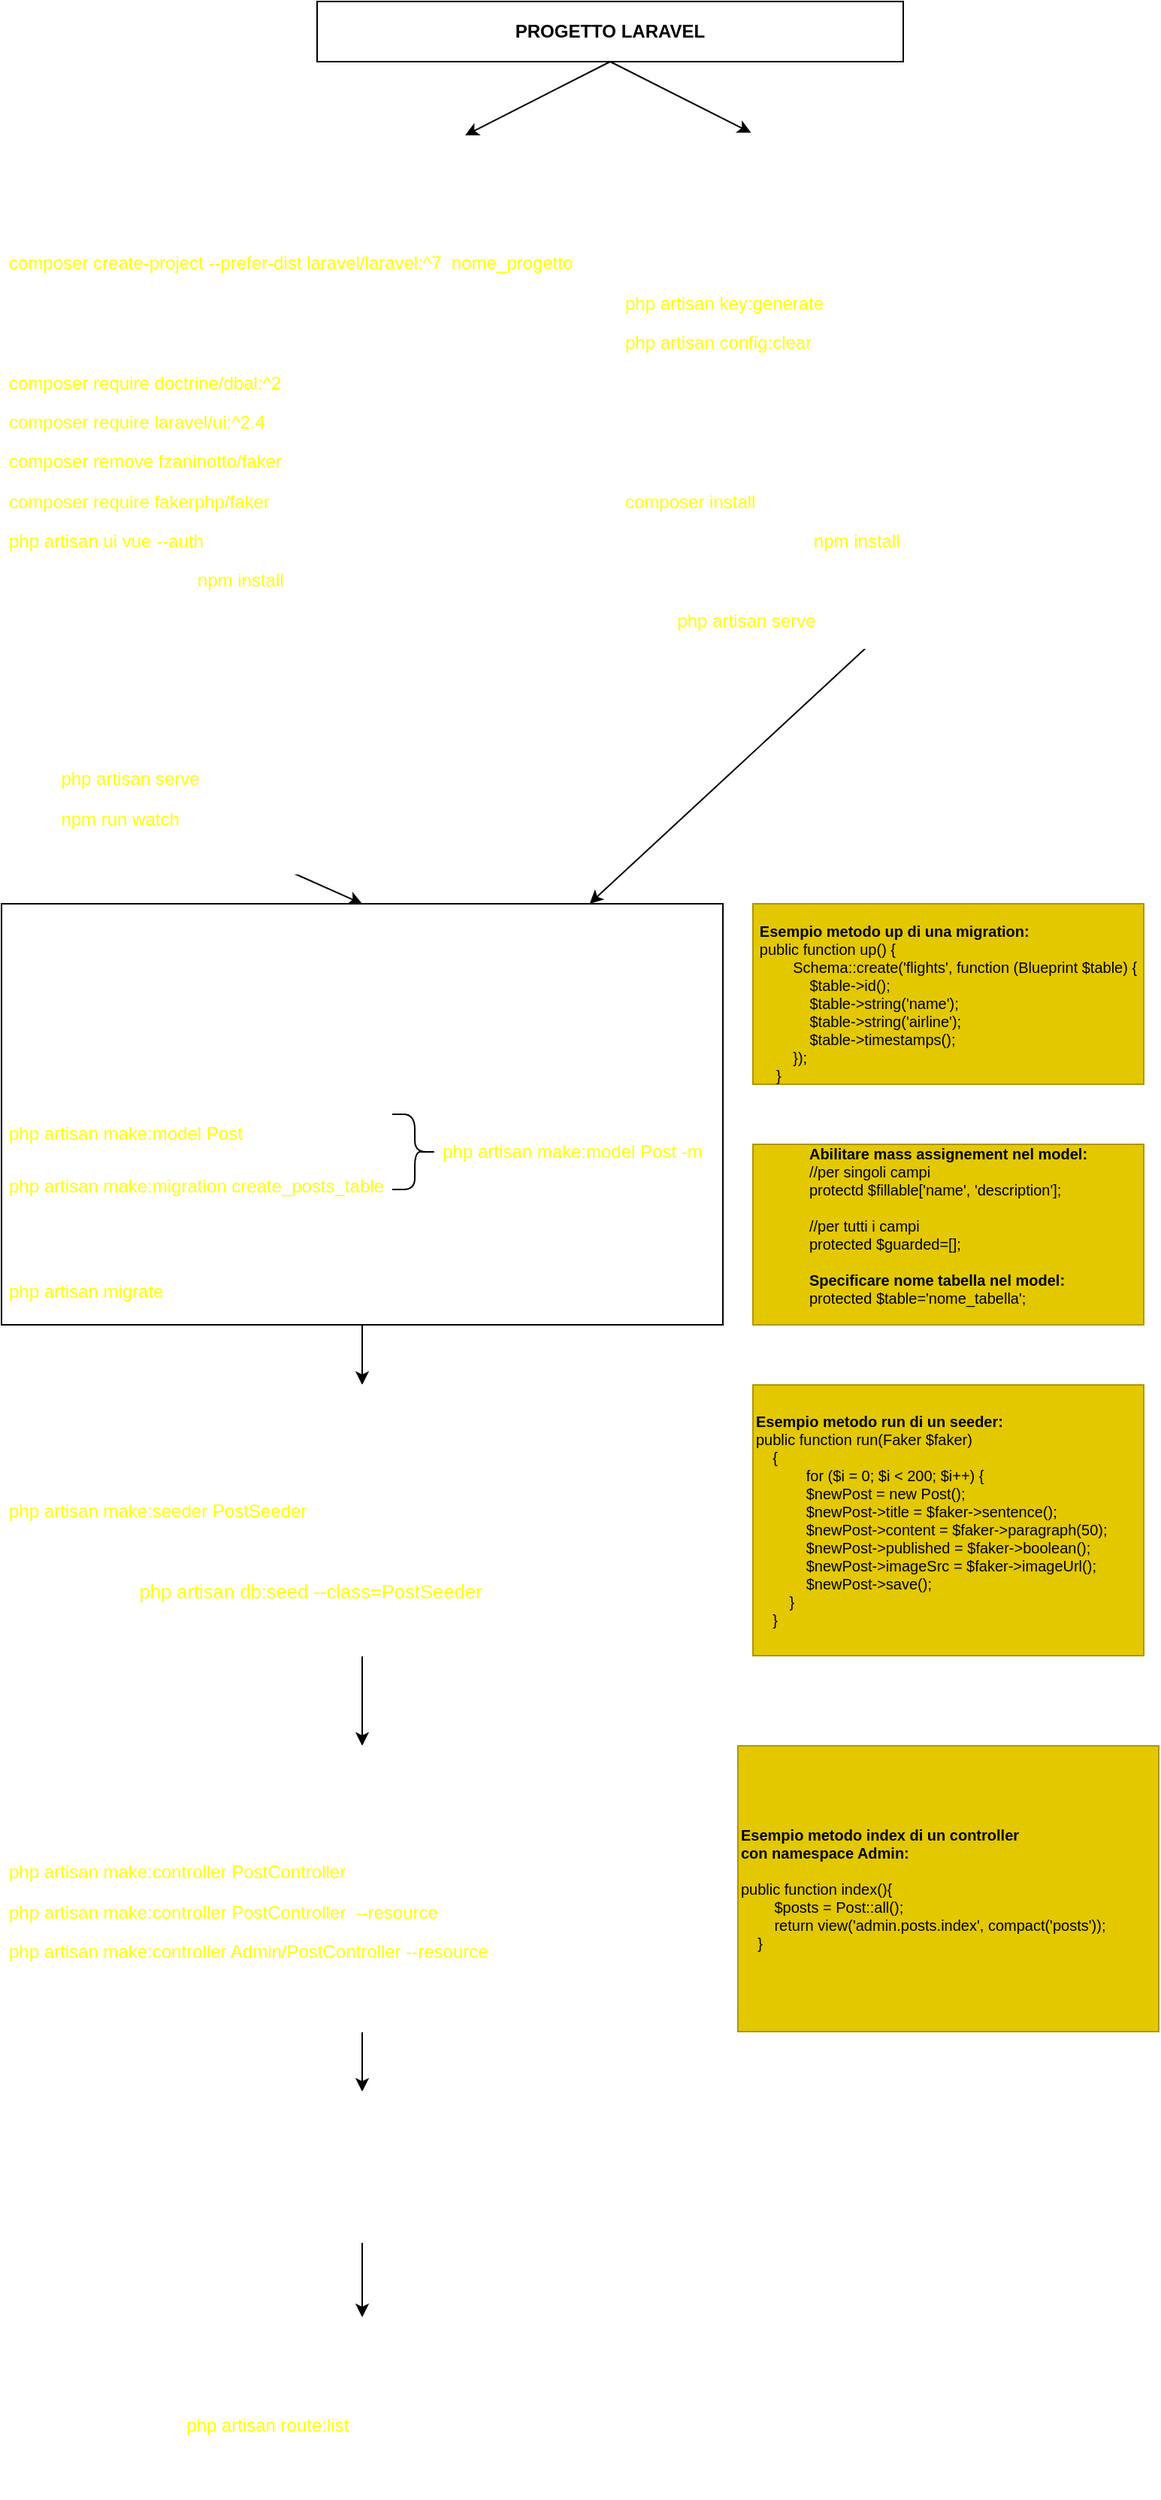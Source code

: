 <mxfile>
    <diagram id="avuX6tN8_coUhezxWiyo" name="Page-1">
        <mxGraphModel dx="853" dy="544" grid="1" gridSize="10" guides="1" tooltips="1" connect="1" arrows="0" fold="1" page="1" pageScale="1" pageWidth="827" pageHeight="1169" math="0" shadow="0">
            <root>
                <mxCell id="0"/>
                <mxCell id="1" parent="0"/>
                <mxCell id="9" style="edgeStyle=none;html=1;exitX=0.5;exitY=1;exitDx=0;exitDy=0;entryX=0.791;entryY=-0.002;entryDx=0;entryDy=0;entryPerimeter=0;fontSize=16;fontColor=#FFFF00;" parent="1" source="2" target="7" edge="1">
                    <mxGeometry relative="1" as="geometry"/>
                </mxCell>
                <mxCell id="10" style="edgeStyle=none;html=1;exitX=0.5;exitY=1;exitDx=0;exitDy=0;entryX=0.269;entryY=-0.008;entryDx=0;entryDy=0;entryPerimeter=0;fontSize=16;fontColor=#FFFF00;" parent="1" source="2" target="8" edge="1">
                    <mxGeometry relative="1" as="geometry"/>
                </mxCell>
                <mxCell id="2" value="&lt;b&gt;PROGETTO LARAVEL&lt;/b&gt;&lt;font color=&quot;#ffff00&quot;&gt;&lt;br&gt;&lt;/font&gt;" style="rounded=0;whiteSpace=wrap;html=1;" parent="1" vertex="1">
                    <mxGeometry x="250" y="40" width="390" height="40" as="geometry"/>
                </mxCell>
                <mxCell id="13" style="edgeStyle=none;html=1;exitX=0.5;exitY=1;exitDx=0;exitDy=0;entryX=0.5;entryY=0;entryDx=0;entryDy=0;fontSize=12;fontColor=#FFFFFF;" parent="1" source="7" target="12" edge="1">
                    <mxGeometry relative="1" as="geometry"/>
                </mxCell>
                <mxCell id="7" value="&lt;h1&gt;&lt;font style=&quot;font-size: 16px&quot;&gt;SCAFFOLDING: Se inizializzo progetto&lt;/font&gt;&lt;/h1&gt;&lt;p&gt;Mi sposto nella cartella dove voglio creare il progetto (parent dir)&lt;/p&gt;&lt;p&gt;&lt;span&gt;&lt;font color=&quot;#ffff00&quot;&gt;composer create-project --prefer-dist laravel/laravel:^7&amp;nbsp; nome_progetto&lt;/font&gt;&lt;/span&gt;&lt;br&gt;&lt;/p&gt;&lt;p&gt;&lt;span&gt;apro la cartella del progetto in vscode&lt;/span&gt;&lt;/p&gt;&lt;p&gt;&lt;span&gt;installo i pacchetti necessari:&lt;/span&gt;&lt;/p&gt;&lt;p&gt;&lt;span&gt;&lt;font color=&quot;#ffff00&quot;&gt;composer require doctrine/dbal:^2&lt;/font&gt;&lt;/span&gt;&lt;/p&gt;&lt;p&gt;&lt;font color=&quot;#ffff00&quot;&gt;composer require laravel/ui:^2.4&lt;/font&gt;&lt;/p&gt;&lt;p&gt;&lt;font color=&quot;#ffff00&quot;&gt;composer remove fzaninotto/faker&lt;/font&gt;&lt;/p&gt;&lt;p&gt;&lt;font color=&quot;#ffff00&quot;&gt;composer require fakerphp/faker&lt;/font&gt;&lt;/p&gt;&lt;p&gt;&lt;font color=&quot;#ffff00&quot;&gt;php artisan ui vue --auth&lt;/font&gt;&lt;/p&gt;&lt;p&gt;installo pacchetti node: &lt;font color=&quot;#ffff00&quot;&gt;npm install&lt;/font&gt;&lt;/p&gt;&lt;p&gt;aggiungo composer.lock e package.lock a gitignore&lt;br&gt;&lt;/p&gt;&lt;p&gt;creo db&lt;/p&gt;&lt;p&gt;modifico file env con impostazioni mie&lt;/p&gt;&lt;p&gt;modifico file webpack.mix.js con impostazioni mie&lt;br&gt;&lt;/p&gt;&lt;p&gt;lancio &lt;font color=&quot;#ffff00&quot;&gt;php artisan serve&lt;/font&gt; e verifico che tutto funzioni&lt;br&gt;&lt;/p&gt;&lt;p&gt;lancio &lt;font color=&quot;#ffff00&quot;&gt;npm run watch&lt;/font&gt;&lt;/p&gt;&lt;p&gt;inizializzo repo git&lt;br&gt;&lt;/p&gt;&lt;p&gt;&lt;font color=&quot;#ffff00&quot;&gt;&lt;br&gt;&lt;/font&gt;&lt;/p&gt;" style="text;html=1;strokeColor=#FFFFFF;fillColor=none;spacing=5;spacingTop=-20;whiteSpace=wrap;overflow=hidden;rounded=0;fontSize=12;fontColor=#FFFFFF;" parent="1" vertex="1">
                    <mxGeometry x="40" y="130" width="390" height="490" as="geometry"/>
                </mxCell>
                <mxCell id="14" style="edgeStyle=none;html=1;exitX=0.5;exitY=1;exitDx=0;exitDy=0;fontSize=12;fontColor=#FFFFFF;" parent="1" source="8" target="12" edge="1">
                    <mxGeometry relative="1" as="geometry"/>
                </mxCell>
                <mxCell id="8" value="&lt;h1&gt;&lt;font style=&quot;font-size: 16px&quot;&gt;SCAFFOLDING: Se clono repo&lt;/font&gt;&lt;/h1&gt;&lt;p&gt;&lt;span&gt;apro vscode e clono repo&lt;/span&gt;&lt;br&gt;&lt;/p&gt;&lt;p&gt;copio .env.example e lo rinomino in .env e genero la key:&lt;span&gt;&lt;br&gt;&lt;/span&gt;&lt;/p&gt;&lt;p&gt;&lt;font color=&quot;#ffff00&quot;&gt;php artisan key:generate&lt;/font&gt;&lt;br&gt;&lt;/p&gt;&lt;p&gt;&lt;font color=&quot;#ffff00&quot;&gt;php artisan config:clear&lt;/font&gt;&lt;/p&gt;&lt;p&gt;creo db&lt;/p&gt;&lt;p&gt;modifico file env con impostazioni del mio db&lt;/p&gt;&lt;p&gt;&lt;span&gt;installo i pacchetti necessari:&lt;/span&gt;&lt;/p&gt;&lt;p&gt;&lt;span&gt;&lt;font color=&quot;#ffff00&quot;&gt;composer install&lt;/font&gt;&lt;/span&gt;&lt;/p&gt;&lt;p&gt;&lt;span&gt;installo pacchetti node: &lt;/span&gt;&lt;font color=&quot;#ffff00&quot;&gt;npm install&lt;/font&gt;&lt;br&gt;&lt;/p&gt;&lt;p&gt;se ci sono già migration o seeder li lancio&lt;font color=&quot;#ffff00&quot;&gt;&lt;br&gt;&lt;/font&gt;&lt;/p&gt;&lt;p&gt;&lt;span&gt;lancio &lt;/span&gt;&lt;font color=&quot;#ffff00&quot;&gt;php artisan serve&lt;/font&gt;&lt;span&gt; e verifico che tutto funzioni&lt;/span&gt;&lt;br&gt;&lt;/p&gt;&lt;p&gt;&lt;span&gt;creo eventuale branch su git&lt;/span&gt;&lt;br&gt;&lt;/p&gt;&lt;p&gt;&lt;font color=&quot;#ffff00&quot;&gt;&lt;br&gt;&lt;/font&gt;&lt;/p&gt;" style="text;html=1;strokeColor=#FFFFFF;fillColor=none;spacing=5;spacingTop=-20;whiteSpace=wrap;overflow=hidden;rounded=0;fontSize=12;fontColor=#FFFFFF;" parent="1" vertex="1">
                    <mxGeometry x="450" y="130" width="330" height="340" as="geometry"/>
                </mxCell>
                <mxCell id="23" style="edgeStyle=none;html=1;exitX=0.5;exitY=1;exitDx=0;exitDy=0;entryX=0.5;entryY=0;entryDx=0;entryDy=0;fontSize=10;fontColor=#FFFF00;" parent="1" source="12" target="22" edge="1">
                    <mxGeometry relative="1" as="geometry"/>
                </mxCell>
                <mxCell id="12" value="&lt;h1&gt;&lt;font style=&quot;font-size: 16px ; line-height: 1&quot;&gt;Definisco le mie entità:&lt;/font&gt;&lt;/h1&gt;&lt;div&gt;&lt;font style=&quot;font-size: 16px ; line-height: 1&quot;&gt;&lt;u&gt;Creo Model e Migration&lt;/u&gt;&lt;/font&gt;&lt;/div&gt;&lt;p&gt;&lt;font style=&quot;font-size: 12px&quot;&gt;Per ogni entità creo il relativo model e la migration es. entità post:&lt;/font&gt;&lt;/p&gt;&lt;p&gt;&lt;font style=&quot;font-size: 12px&quot; color=&quot;#ffff00&quot;&gt;php artisan make:model Post&lt;/font&gt;&lt;/p&gt;&lt;p&gt;&lt;font style=&quot;font-size: 12px&quot; color=&quot;#ffff00&quot;&gt;php artisan make:migration create_posts_table&lt;/font&gt;&lt;/p&gt;&lt;p&gt;&lt;font style=&quot;font-size: 12px&quot;&gt;edito le migration create e i model e poi lancio le migration&lt;/font&gt;&lt;/p&gt;&lt;p&gt;&lt;font style=&quot;font-size: 12px&quot; color=&quot;#ffff00&quot;&gt;php artisan migrate&amp;nbsp; &lt;/font&gt;&lt;font style=&quot;font-size: 12px&quot;&gt;(&lt;/font&gt;&lt;span style=&quot;font-size: 12px&quot;&gt;verifico che le tabelle siano state create correttamente sul db)&lt;/span&gt;&lt;/p&gt;" style="text;html=1;strokeColor=default;fillColor=none;spacing=5;spacingTop=-20;whiteSpace=wrap;overflow=hidden;rounded=0;fontSize=16;fontColor=#FFFFFF;container=1;" parent="1" vertex="1">
                    <mxGeometry x="40" y="640" width="480" height="280" as="geometry"/>
                </mxCell>
                <mxCell id="15" value="" style="shape=curlyBracket;whiteSpace=wrap;html=1;rounded=1;flipH=1;fontSize=12;fontColor=#FFFFFF;strokeColor=default;" parent="1" vertex="1">
                    <mxGeometry x="300" y="780" width="30" height="50" as="geometry"/>
                </mxCell>
                <mxCell id="16" value="&lt;span style=&quot;text-align: left&quot;&gt;php artisan make:model Post -m&lt;/span&gt;" style="text;html=1;strokeColor=none;fillColor=none;align=center;verticalAlign=middle;whiteSpace=wrap;rounded=0;fontSize=12;fontColor=#FFFF00;" parent="1" vertex="1">
                    <mxGeometry x="310" y="790" width="220" height="30" as="geometry"/>
                </mxCell>
                <mxCell id="17" value="&lt;div style=&quot;text-align: left ; font-size: 10px&quot;&gt;&lt;br&gt;&lt;/div&gt;&lt;div style=&quot;text-align: left ; font-size: 10px&quot;&gt;&lt;b&gt;Esempio metodo up di una migration:&lt;/b&gt;&lt;/div&gt;&lt;div style=&quot;text-align: left ; font-size: 10px&quot;&gt;public function up()&lt;span style=&quot;font-size: 10px&quot;&gt;&amp;nbsp;{&lt;/span&gt;&lt;/div&gt;&lt;div style=&quot;text-align: left ; font-size: 10px&quot;&gt;&amp;nbsp; &amp;nbsp; &amp;nbsp; &amp;nbsp; Schema::create('flights', function (Blueprint $table) {&lt;/div&gt;&lt;div style=&quot;text-align: left ; font-size: 10px&quot;&gt;&amp;nbsp; &amp;nbsp; &amp;nbsp; &amp;nbsp; &amp;nbsp; &amp;nbsp; $table-&amp;gt;id();&lt;/div&gt;&lt;div style=&quot;text-align: left ; font-size: 10px&quot;&gt;&amp;nbsp; &amp;nbsp; &amp;nbsp; &amp;nbsp; &amp;nbsp; &amp;nbsp; $table-&amp;gt;string('name');&lt;/div&gt;&lt;div style=&quot;text-align: left ; font-size: 10px&quot;&gt;&amp;nbsp; &amp;nbsp; &amp;nbsp; &amp;nbsp; &amp;nbsp; &amp;nbsp; $table-&amp;gt;string('airline');&lt;/div&gt;&lt;div style=&quot;text-align: left ; font-size: 10px&quot;&gt;&amp;nbsp; &amp;nbsp; &amp;nbsp; &amp;nbsp; &amp;nbsp; &amp;nbsp; $table-&amp;gt;timestamps();&lt;/div&gt;&lt;div style=&quot;text-align: left ; font-size: 10px&quot;&gt;&amp;nbsp; &amp;nbsp; &amp;nbsp; &amp;nbsp; });&lt;/div&gt;&lt;div style=&quot;text-align: left ; font-size: 10px&quot;&gt;&amp;nbsp; &amp;nbsp; }&lt;/div&gt;" style="text;html=1;strokeColor=#B09500;fillColor=#e3c800;align=center;verticalAlign=middle;whiteSpace=wrap;rounded=0;fontSize=10;fontColor=#000000;" parent="1" vertex="1">
                    <mxGeometry x="540" y="640" width="260" height="120" as="geometry"/>
                </mxCell>
                <mxCell id="YnNii3DhfhroFcoP4JHG-26" style="edgeStyle=none;html=1;exitX=0.5;exitY=1;exitDx=0;exitDy=0;entryX=0.5;entryY=0;entryDx=0;entryDy=0;fontFamily=Helvetica;fontSize=10;fontColor=#FFFFFF;" parent="1" source="22" target="YnNii3DhfhroFcoP4JHG-25" edge="1">
                    <mxGeometry relative="1" as="geometry"/>
                </mxCell>
                <mxCell id="22" value="&lt;h1&gt;&lt;font style=&quot;font-size: 16px&quot;&gt;Popolo il DB&lt;/font&gt;&lt;/h1&gt;&lt;p&gt;Posso popolare il mio db manualmente o con dei seeder:&lt;/p&gt;&lt;p&gt;&lt;font color=&quot;#ffff00&quot; style=&quot;font-size: 12px&quot;&gt;php artisan make:seeder PostSeeder&amp;nbsp;&lt;/font&gt; &amp;nbsp; (esempio per tabella Posts)&lt;/p&gt;&lt;p&gt;completo il seeder creato&lt;/p&gt;&lt;p&gt;lancio il seeder:&amp;nbsp;&lt;font color=&quot;#ffff00&quot;&gt;&lt;span style=&quot;font-size: 0.8rem ; word-spacing: normal&quot;&gt;php artisan db&lt;/span&gt;&lt;span class=&quot;token punctuation&quot; style=&quot;font-size: 0.8rem ; word-spacing: normal ; box-sizing: border-box ; border-width: 0px ; border-style: solid ; border-color: rgb(231 , 232 , 242)&quot;&gt;:&lt;/span&gt;&lt;span style=&quot;font-size: 0.8rem ; word-spacing: normal&quot;&gt;seed &lt;/span&gt;&lt;span class=&quot;token operator&quot; style=&quot;font-size: 0.8rem ; word-spacing: normal ; box-sizing: border-box ; border-width: 0px ; border-style: solid ; border-color: rgb(231 , 232 , 242)&quot;&gt;--&lt;/span&gt;&lt;span class=&quot;token keyword&quot; style=&quot;font-size: 0.8rem ; word-spacing: normal ; box-sizing: border-box ; border-width: 0px ; border-style: solid ; border-color: rgb(231 , 232 , 242)&quot;&gt;class&lt;/span&gt;&lt;span class=&quot;token operator&quot; style=&quot;font-size: 0.8rem ; word-spacing: normal ; box-sizing: border-box ; border-width: 0px ; border-style: solid ; border-color: rgb(231 , 232 , 242)&quot;&gt;=&lt;/span&gt;&lt;span style=&quot;font-size: 0.8rem ; word-spacing: normal&quot;&gt;PostSeeder&lt;/span&gt;&lt;/font&gt;&lt;/p&gt;&lt;p&gt;&lt;span style=&quot;font-size: 0.8rem ; word-spacing: normal&quot;&gt;verifico che dati siano stati creati correttamente sul db&lt;/span&gt;&lt;/p&gt;&lt;font color=&quot;#ffff00&quot;&gt;&lt;span style=&quot;font-size: 0px&quot;&gt;%3CmxGraphModel%3E%3Croot%3E%3CmxCell%20id%3D%220%22%2F%3E%3CmxCell%20id%3D%221%22%20parent%3D%220%22%2F%3E%3CmxCell%20id%3D%222%22%20value%3D%22%26lt%3Bh1%26gt%3B%26lt%3Bfont%20style%3D%26quot%3Bfont-size%3A%2016px%26quot%3B%26gt%3BSe%20clono%20repo%26lt%3B%2Ffont%26gt%3B%26lt%3B%2Fh1%26gt%3B%26lt%3Bp%26gt%3B%26lt%3Bspan%26gt%3Bapro%20vscode%20e%20clono%20repo%26lt%3B%2Fspan%26gt%3B%26lt%3Bbr%26gt%3B%26lt%3B%2Fp%26gt%3B%26lt%3Bp%26gt%3Bcreo%20file%20env%20e%20genero%20la%20key%3A%26lt%3Bspan%26gt%3B%26lt%3Bbr%26gt%3B%26lt%3B%2Fspan%26gt%3B%26lt%3B%2Fp%26gt%3B%26lt%3Bp%26gt%3B%26lt%3Bfont%20color%3D%26quot%3B%23ffff00%26quot%3B%26gt%3Bphp%20artisan%20key%3Agenerate%26lt%3B%2Ffont%26gt%3B%26lt%3Bbr%26gt%3B%26lt%3B%2Fp%26gt%3B%26lt%3Bp%26gt%3Bcreo%20db%26lt%3B%2Fp%26gt%3B%26lt%3Bp%26gt%3Bmodifico%20file%20env%20con%20impostazioni%20mie%26lt%3B%2Fp%26gt%3B%26lt%3Bp%26gt%3B%26lt%3Bspan%26gt%3Binstallo%20i%20pacchetti%20necessari%3A%26lt%3B%2Fspan%26gt%3B%26lt%3B%2Fp%26gt%3B%26lt%3Bp%26gt%3B%26lt%3Bspan%26gt%3B%26lt%3Bfont%20color%3D%26quot%3B%23ffff00%26quot%3B%26gt%3Bcomposer%20install%26lt%3B%2Ffont%26gt%3B%26lt%3B%2Fspan%26gt%3B%26lt%3B%2Fp%26gt%3B%26lt%3Bp%26gt%3B%26lt%3Bspan%26gt%3Binstallo%20pacchetti%20node%3A%20%26lt%3B%2Fspan%26gt%3B%26lt%3Bfont%20color%3D%26quot%3B%23ffff00%26quot%3B%26gt%3Bnpm%20install%26lt%3B%2Ffont%26gt%3B%26lt%3Bbr%26gt%3B%26lt%3B%2Fp%26gt%3B%26lt%3Bp%26gt%3B%26lt%3Bspan%26gt%3Blancio%20%26lt%3B%2Fspan%26gt%3B%26lt%3Bfont%20color%3D%26quot%3B%23ffff00%26quot%3B%26gt%3Bphp%20artisan%20serve%26lt%3B%2Ffont%26gt%3B%26lt%3Bspan%26gt%3B%20e%20verifico%20che%20tutto%20funzioni%26lt%3B%2Fspan%26gt%3B%26lt%3Bbr%26gt%3B%26lt%3B%2Fp%26gt%3B%26lt%3Bp%26gt%3Bcreo%20eventuale%20branch%20su%20git%26lt%3B%2Fp%26gt%3B%26lt%3Bp%26gt%3B%26lt%3Bfont%20color%3D%26quot%3B%23ffff00%26quot%3B%26gt%3B%26lt%3Bbr%26gt%3B%26lt%3B%2Ffont%26gt%3B%26lt%3B%2Fp%26gt%3B%22%20style%3D%22text%3Bhtml%3D1%3BstrokeColor%3D%23FFFFFF%3BfillColor%3Dnone%3Bspacing%3D5%3BspacingTop%3D-20%3BwhiteSpace%3Dwrap%3Boverflow%3Dhidden%3Brounded%3D0%3BfontSize%3D12%3BfontColor%3D%23FFFFFF%3B%22%20vertex%3D%221%22%20parent%3D%221%22%3E%3CmxGeometry%20x%3D%22450%22%20y%3D%22130%22%20width%3D%22330%22%20height%3D%22320%22%20as%3D%22geometry%22%2F%3E%3C%2FmxCell%3E%3C%2Froot%3E%3C%2FmxGraphModel%3E&lt;/span&gt;&lt;span style=&quot;font-size: 0px&quot;&gt;%3CmxGraphModel%3E%3Croot%3E%3CmxCell%20id%3D%220%22%2F%3E%3CmxCell%20id%3D%221%22%20parent%3D%220%22%2F%3E%3CmxCell%20id%3D%222%22%20value%3D%22%26lt%3Bh1%26gt%3B%26lt%3Bfont%20style%3D%26quot%3Bfont-size%3A%2016px%26quot%3B%26gt%3BSe%20clono%20repo%26lt%3B%2Ffont%26gt%3B%26lt%3B%2Fh1%26gt%3B%26lt%3Bp%26gt%3B%26lt%3Bspan%26gt%3Bapro%20vscode%20e%20clono%20repo%26lt%3B%2Fspan%26gt%3B%26lt%3Bbr%26gt%3B%26lt%3B%2Fp%26gt%3B%26lt%3Bp%26gt%3Bcreo%20file%20env%20e%20genero%20la%20key%3A%26lt%3Bspan%26gt%3B%26lt%3Bbr%26gt%3B%26lt%3B%2Fspan%26gt%3B%26lt%3B%2Fp%26gt%3B%26lt%3Bp%26gt%3B%26lt%3Bfont%20color%3D%26quot%3B%23ffff00%26quot%3B%26gt%3Bphp%20artisan%20key%3Agenerate%26lt%3B%2Ffont%26gt%3B%26lt%3Bbr%26gt%3B%26lt%3B%2Fp%26gt%3B%26lt%3Bp%26gt%3Bcreo%20db%26lt%3B%2Fp%26gt%3B%26lt%3Bp%26gt%3Bmodifico%20file%20env%20con%20impostazioni%20mie%26lt%3B%2Fp%26gt%3B%26lt%3Bp%26gt%3B%26lt%3Bspan%26gt%3Binstallo%20i%20pacchetti%20necessari%3A%26lt%3B%2Fspan%26gt%3B%26lt%3B%2Fp%26gt%3B%26lt%3Bp%26gt%3B%26lt%3Bspan%26gt%3B%26lt%3Bfont%20color%3D%26quot%3B%23ffff00%26quot%3B%26gt%3Bcomposer%20install%26lt%3B%2Ffont%26gt%3B%26lt%3B%2Fspan%26gt%3B%26lt%3B%2Fp%26gt%3B%26lt%3Bp%26gt%3B%26lt%3Bspan%26gt%3Binstallo%20pacchetti%20node%3A%20%26lt%3B%2Fspan%26gt%3B%26lt%3Bfont%20color%3D%26quot%3B%23ffff00%26quot%3B%26gt%3Bnpm%20install%26lt%3B%2Ffont%26gt%3B%26lt%3Bbr%26gt%3B%26lt%3B%2Fp%26gt%3B%26lt%3Bp%26gt%3B%26lt%3Bspan%26gt%3Blancio%20%26lt%3B%2Fspan%26gt%3B%26lt%3Bfont%20color%3D%26quot%3B%23ffff00%26quot%3B%26gt%3Bphp%20artisan%20serve%26lt%3B%2Ffont%26gt%3B%26lt%3Bspan%26gt%3B%20e%20verifico%20che%20tutto%20funzioni%26lt%3B%2Fspan%26gt%3B%26lt%3Bbr%26gt%3B%26lt%3B%2Fp%26gt%3B%26lt%3Bp%26gt%3Bcreo%20eventuale%20branch%20su%20git%26lt%3B%2Fp%26gt%3B%26lt%3Bp%26gt%3B%26lt%3Bfont%20color%3D%26quot%3B%23ffff00%26quot%3B%26gt%3B%26lt%3Bbr%26gt%3B%26lt%3B%2Ffont%26gt%3B%26lt%3B%2Fp%26gt%3B%22%20style%3D%22text%3Bhtml%3D1%3BstrokeColor%3D%23FFFFFF%3BfillColor%3Dnone%3Bspacing%3D5%3BspacingTop%3D-20%3BwhiteSpace%3Dwrap%3Boverflow%3Dhidden%3Brounded%3D0%3BfontSize%3D12%3BfontColor%3D%23FFFFFF%3B%22%20vertex%3D%221%22%20parent%3D%221%22%3E%3CmxGeometry%20x%3D%22450%22%20y%3D%22130%22%20width%3D%22330%22%20height%3D%22320%22%20as%3D%22geometry%22%2F%3E%3C%2FmxCell%3E%3C%2Froot%3E%3C%2FmxGraphModel%3E&lt;/span&gt;&lt;/font&gt;&lt;p&gt;&lt;font color=&quot;#ffff00&quot;&gt;&amp;nbsp;&lt;/font&gt;&lt;/p&gt;" style="text;html=1;strokeColor=#FFFFFF;fillColor=none;spacing=5;spacingTop=-20;whiteSpace=wrap;overflow=hidden;rounded=0;fontSize=12;fontColor=#FFFFFF;" parent="1" vertex="1">
                    <mxGeometry x="40" y="960" width="480" height="180" as="geometry"/>
                </mxCell>
                <mxCell id="24" value="&lt;b&gt;Esempio metodo run di un seeder:&lt;/b&gt;&lt;div style=&quot;font-size: 10px&quot;&gt;public function run(Faker $faker)&lt;/div&gt;&lt;div style=&quot;font-size: 10px&quot;&gt;&amp;nbsp; &amp;nbsp; {&lt;/div&gt;&lt;div style=&quot;font-size: 10px&quot;&gt;&amp;nbsp; &amp;nbsp; &amp;nbsp; &amp;nbsp;&amp;nbsp;&lt;span&gt;&amp;nbsp; &amp;nbsp; for ($i = 0; $i &amp;lt; 200; $i++) {&lt;/span&gt;&lt;/div&gt;&lt;div style=&quot;font-size: 10px&quot;&gt;&amp;nbsp; &amp;nbsp; &amp;nbsp; &amp;nbsp; &amp;nbsp; &amp;nbsp; $newPost = new Post();&lt;/div&gt;&lt;div style=&quot;font-size: 10px&quot;&gt;&amp;nbsp; &amp;nbsp; &amp;nbsp; &amp;nbsp; &amp;nbsp; &amp;nbsp; $newPost-&amp;gt;title = $faker-&amp;gt;sentence();&lt;/div&gt;&lt;div style=&quot;font-size: 10px&quot;&gt;&amp;nbsp; &amp;nbsp; &amp;nbsp; &amp;nbsp; &amp;nbsp; &amp;nbsp; $newPost-&amp;gt;content = $faker-&amp;gt;paragraph(50);&lt;/div&gt;&lt;div style=&quot;font-size: 10px&quot;&gt;&amp;nbsp; &amp;nbsp; &amp;nbsp; &amp;nbsp; &amp;nbsp; &amp;nbsp; $newPost-&amp;gt;published = $faker-&amp;gt;boolean();&lt;span&gt;&amp;nbsp; &amp;nbsp; &amp;nbsp; &amp;nbsp; &amp;nbsp; &amp;nbsp;&amp;nbsp;&lt;/span&gt;&lt;/div&gt;&lt;div style=&quot;font-size: 10px&quot;&gt;&amp;nbsp; &amp;nbsp; &amp;nbsp; &amp;nbsp; &amp;nbsp; &amp;nbsp; $newPost-&amp;gt;imageSrc = $faker-&amp;gt;imageUrl();&lt;/div&gt;&lt;div style=&quot;font-size: 10px&quot;&gt;&amp;nbsp; &amp;nbsp; &amp;nbsp; &amp;nbsp; &amp;nbsp; &amp;nbsp; $newPost-&amp;gt;save();&lt;/div&gt;&lt;div style=&quot;font-size: 10px&quot;&gt;&amp;nbsp; &amp;nbsp; &amp;nbsp; &amp;nbsp; }&lt;/div&gt;&lt;div style=&quot;font-size: 10px&quot;&gt;&amp;nbsp; &amp;nbsp; }&lt;/div&gt;" style="text;html=1;strokeColor=#B09500;fillColor=#e3c800;align=left;verticalAlign=middle;whiteSpace=wrap;rounded=0;fontFamily=Helvetica;fontSize=10;fontColor=#000000;" parent="1" vertex="1">
                    <mxGeometry x="540" y="960" width="260" height="180" as="geometry"/>
                </mxCell>
                <mxCell id="YnNii3DhfhroFcoP4JHG-28" style="edgeStyle=none;html=1;exitX=0.5;exitY=1;exitDx=0;exitDy=0;entryX=0.5;entryY=0;entryDx=0;entryDy=0;fontFamily=Helvetica;fontSize=10;fontColor=#FFFF00;" parent="1" source="YnNii3DhfhroFcoP4JHG-25" target="YnNii3DhfhroFcoP4JHG-27" edge="1">
                    <mxGeometry relative="1" as="geometry"/>
                </mxCell>
                <mxCell id="YnNii3DhfhroFcoP4JHG-25" value="&lt;h1&gt;&lt;font style=&quot;font-size: 16px&quot;&gt;Creo i controller:&lt;/font&gt;&lt;/h1&gt;&lt;p&gt;Creo i controller per le mie entità facendo attenzione ad eventuali &lt;b&gt;&lt;u&gt;namespace&lt;/u&gt;&lt;/b&gt;&lt;/p&gt;&lt;p&gt;&lt;font color=&quot;#ffff00&quot; style=&quot;font-size: 12px&quot;&gt;php artisan make:controller PostController&amp;nbsp;&lt;/font&gt; &amp;nbsp; (controller semplice)&lt;/p&gt;&lt;p&gt;&lt;font color=&quot;#ffff00&quot;&gt;php artisan make:controller PostController&amp;nbsp; --resource&lt;/font&gt;&amp;nbsp;&amp;nbsp; (con resource)&lt;br&gt;&lt;/p&gt;&lt;p&gt;&lt;font color=&quot;#ffff00&quot;&gt;php artisan make:controller Admin/PostController&amp;nbsp;--resource&lt;/font&gt; (controller con namespace)&lt;br&gt;&lt;/p&gt;&lt;p&gt;&lt;span style=&quot;font-size: 0.8rem ; word-spacing: normal&quot;&gt;completo almeno il metodo index di ogni controller in modo che ritorni almeno un template blade&lt;/span&gt;&lt;/p&gt;&lt;font color=&quot;#ffff00&quot;&gt;&lt;span style=&quot;font-size: 0px&quot;&gt;%3CmxGraphModel%3E%3Croot%3E%3CmxCell%20id%3D%220%22%2F%3E%3CmxCell%20id%3D%221%22%20parent%3D%220%22%2F%3E%3CmxCell%20id%3D%222%22%20value%3D%22%26lt%3Bh1%26gt%3B%26lt%3Bfont%20style%3D%26quot%3Bfont-size%3A%2016px%26quot%3B%26gt%3BSe%20clono%20repo%26lt%3B%2Ffont%26gt%3B%26lt%3B%2Fh1%26gt%3B%26lt%3Bp%26gt%3B%26lt%3Bspan%26gt%3Bapro%20vscode%20e%20clono%20repo%26lt%3B%2Fspan%26gt%3B%26lt%3Bbr%26gt%3B%26lt%3B%2Fp%26gt%3B%26lt%3Bp%26gt%3Bcreo%20file%20env%20e%20genero%20la%20key%3A%26lt%3Bspan%26gt%3B%26lt%3Bbr%26gt%3B%26lt%3B%2Fspan%26gt%3B%26lt%3B%2Fp%26gt%3B%26lt%3Bp%26gt%3B%26lt%3Bfont%20color%3D%26quot%3B%23ffff00%26quot%3B%26gt%3Bphp%20artisan%20key%3Agenerate%26lt%3B%2Ffont%26gt%3B%26lt%3Bbr%26gt%3B%26lt%3B%2Fp%26gt%3B%26lt%3Bp%26gt%3Bcreo%20db%26lt%3B%2Fp%26gt%3B%26lt%3Bp%26gt%3Bmodifico%20file%20env%20con%20impostazioni%20mie%26lt%3B%2Fp%26gt%3B%26lt%3Bp%26gt%3B%26lt%3Bspan%26gt%3Binstallo%20i%20pacchetti%20necessari%3A%26lt%3B%2Fspan%26gt%3B%26lt%3B%2Fp%26gt%3B%26lt%3Bp%26gt%3B%26lt%3Bspan%26gt%3B%26lt%3Bfont%20color%3D%26quot%3B%23ffff00%26quot%3B%26gt%3Bcomposer%20install%26lt%3B%2Ffont%26gt%3B%26lt%3B%2Fspan%26gt%3B%26lt%3B%2Fp%26gt%3B%26lt%3Bp%26gt%3B%26lt%3Bspan%26gt%3Binstallo%20pacchetti%20node%3A%20%26lt%3B%2Fspan%26gt%3B%26lt%3Bfont%20color%3D%26quot%3B%23ffff00%26quot%3B%26gt%3Bnpm%20install%26lt%3B%2Ffont%26gt%3B%26lt%3Bbr%26gt%3B%26lt%3B%2Fp%26gt%3B%26lt%3Bp%26gt%3B%26lt%3Bspan%26gt%3Blancio%20%26lt%3B%2Fspan%26gt%3B%26lt%3Bfont%20color%3D%26quot%3B%23ffff00%26quot%3B%26gt%3Bphp%20artisan%20serve%26lt%3B%2Ffont%26gt%3B%26lt%3Bspan%26gt%3B%20e%20verifico%20che%20tutto%20funzioni%26lt%3B%2Fspan%26gt%3B%26lt%3Bbr%26gt%3B%26lt%3B%2Fp%26gt%3B%26lt%3Bp%26gt%3Bcreo%20eventuale%20branch%20su%20git%26lt%3B%2Fp%26gt%3B%26lt%3Bp%26gt%3B%26lt%3Bfont%20color%3D%26quot%3B%23ffff00%26quot%3B%26gt%3B%26lt%3Bbr%26gt%3B%26lt%3B%2Ffont%26gt%3B%26lt%3B%2Fp%26gt%3B%22%20style%3D%22text%3Bhtml%3D1%3BstrokeColor%3D%23FFFFFF%3BfillColor%3Dnone%3Bspacing%3D5%3BspacingTop%3D-20%3BwhiteSpace%3Dwrap%3Boverflow%3Dhidden%3Brounded%3D0%3BfontSize%3D12%3BfontColor%3D%23FFFFFF%3B%22%20vertex%3D%221%22%20parent%3D%221%22%3E%3CmxGeometry%20x%3D%22450%22%20y%3D%22130%22%20width%3D%22330%22%20height%3D%22320%22%20as%3D%22geometry%22%2F%3E%3C%2FmxCell%3E%3C%2Froot%3E%3C%2FmxGraphModel%3E&lt;/span&gt;&lt;span style=&quot;font-size: 0px&quot;&gt;%3CmxGraphModel%3E%3Croot%3E%3CmxCell%20id%3D%220%22%2F%3E%3CmxCell%20id%3D%221%22%20parent%3D%220%22%2F%3E%3CmxCell%20id%3D%222%22%20value%3D%22%26lt%3Bh1%26gt%3B%26lt%3Bfont%20style%3D%26quot%3Bfont-size%3A%2016px%26quot%3B%26gt%3BSe%20clono%20repo%26lt%3B%2Ffont%26gt%3B%26lt%3B%2Fh1%26gt%3B%26lt%3Bp%26gt%3B%26lt%3Bspan%26gt%3Bapro%20vscode%20e%20clono%20repo%26lt%3B%2Fspan%26gt%3B%26lt%3Bbr%26gt%3B%26lt%3B%2Fp%26gt%3B%26lt%3Bp%26gt%3Bcreo%20file%20env%20e%20genero%20la%20key%3A%26lt%3Bspan%26gt%3B%26lt%3Bbr%26gt%3B%26lt%3B%2Fspan%26gt%3B%26lt%3B%2Fp%26gt%3B%26lt%3Bp%26gt%3B%26lt%3Bfont%20color%3D%26quot%3B%23ffff00%26quot%3B%26gt%3Bphp%20artisan%20key%3Agenerate%26lt%3B%2Ffont%26gt%3B%26lt%3Bbr%26gt%3B%26lt%3B%2Fp%26gt%3B%26lt%3Bp%26gt%3Bcreo%20db%26lt%3B%2Fp%26gt%3B%26lt%3Bp%26gt%3Bmodifico%20file%20env%20con%20impostazioni%20mie%26lt%3B%2Fp%26gt%3B%26lt%3Bp%26gt%3B%26lt%3Bspan%26gt%3Binstallo%20i%20pacchetti%20necessari%3A%26lt%3B%2Fspan%26gt%3B%26lt%3B%2Fp%26gt%3B%26lt%3Bp%26gt%3B%26lt%3Bspan%26gt%3B%26lt%3Bfont%20color%3D%26quot%3B%23ffff00%26quot%3B%26gt%3Bcomposer%20install%26lt%3B%2Ffont%26gt%3B%26lt%3B%2Fspan%26gt%3B%26lt%3B%2Fp%26gt%3B%26lt%3Bp%26gt%3B%26lt%3Bspan%26gt%3Binstallo%20pacchetti%20node%3A%20%26lt%3B%2Fspan%26gt%3B%26lt%3Bfont%20color%3D%26quot%3B%23ffff00%26quot%3B%26gt%3Bnpm%20install%26lt%3B%2Ffont%26gt%3B%26lt%3Bbr%26gt%3B%26lt%3B%2Fp%26gt%3B%26lt%3Bp%26gt%3B%26lt%3Bspan%26gt%3Blancio%20%26lt%3B%2Fspan%26gt%3B%26lt%3Bfont%20color%3D%26quot%3B%23ffff00%26quot%3B%26gt%3Bphp%20artisan%20serve%26lt%3B%2Ffont%26gt%3B%26lt%3Bspan%26gt%3B%20e%20verifico%20che%20tutto%20funzioni%26lt%3B%2Fspan%26gt%3B%26lt%3Bbr%26gt%3B%26lt%3B%2Fp%26gt%3B%26lt%3Bp%26gt%3Bcreo%20eventuale%20branch%20su%20git%26lt%3B%2Fp%26gt%3B%26lt%3Bp%26gt%3B%26lt%3Bfont%20color%3D%26quot%3B%23ffff00%26quot%3B%26gt%3B%26lt%3Bbr%26gt%3B%26lt%3B%2Ffont%26gt%3B%26lt%3B%2Fp%26gt%3B%22%20style%3D%22text%3Bhtml%3D1%3BstrokeColor%3D%23FFFFFF%3BfillColor%3Dnone%3Bspacing%3D5%3BspacingTop%3D-20%3BwhiteSpace%3Dwrap%3Boverflow%3Dhidden%3Brounded%3D0%3BfontSize%3D12%3BfontColor%3D%23FFFFFF%3B%22%20vertex%3D%221%22%20parent%3D%221%22%3E%3CmxGeometry%20x%3D%22450%22%20y%3D%22130%22%20width%3D%22330%22%20height%3D%22320%22%20as%3D%22geometry%22%2F%3E%3C%2FmxCell%3E%3C%2Froot%3E%3C%2FmxGraphModel%3E&lt;/span&gt;&lt;/font&gt;&lt;p&gt;&lt;font color=&quot;#ffff00&quot;&gt;&amp;nbsp;&lt;/font&gt;&lt;/p&gt;" style="text;html=1;strokeColor=#FFFFFF;fillColor=none;spacing=5;spacingTop=-20;whiteSpace=wrap;overflow=hidden;rounded=0;fontSize=12;fontColor=#FFFFFF;" parent="1" vertex="1">
                    <mxGeometry x="40" y="1200" width="480" height="190" as="geometry"/>
                </mxCell>
                <mxCell id="YnNii3DhfhroFcoP4JHG-30" style="edgeStyle=none;html=1;exitX=0.5;exitY=1;exitDx=0;exitDy=0;entryX=0.5;entryY=0;entryDx=0;entryDy=0;fontFamily=Helvetica;fontSize=10;fontColor=#FFFF00;" parent="1" source="YnNii3DhfhroFcoP4JHG-27" target="YnNii3DhfhroFcoP4JHG-29" edge="1">
                    <mxGeometry relative="1" as="geometry"/>
                </mxCell>
                <mxCell id="YnNii3DhfhroFcoP4JHG-27" value="&lt;h1&gt;&lt;font style=&quot;font-size: 16px&quot;&gt;Creo i necessari template blade:&lt;/font&gt;&lt;/h1&gt;&lt;p&gt;Creo i necessari template seguendo dove possibile la logica laravel (index,,show, ecc.) ragguppandoli nelle relative cartelle&amp;nbsp; rispettando i namespace e le entità (es. admin/posts/index.blade.php)&lt;/p&gt;&lt;font color=&quot;#ffff00&quot;&gt;&lt;span style=&quot;font-size: 0px&quot;&gt;%3CmxGraphModel%3E%3Croot%3E%3CmxCell%20id%3D%220%22%2F%3E%3CmxCell%20id%3D%221%22%20parent%3D%220%22%2F%3E%3CmxCell%20id%3D%222%22%20value%3D%22%26lt%3Bh1%26gt%3B%26lt%3Bfont%20style%3D%26quot%3Bfont-size%3A%2016px%26quot%3B%26gt%3BSe%20clono%20repo%26lt%3B%2Ffont%26gt%3B%26lt%3B%2Fh1%26gt%3B%26lt%3Bp%26gt%3B%26lt%3Bspan%26gt%3Bapro%20vscode%20e%20clono%20repo%26lt%3B%2Fspan%26gt%3B%26lt%3Bbr%26gt%3B%26lt%3B%2Fp%26gt%3B%26lt%3Bp%26gt%3Bcreo%20file%20env%20e%20genero%20la%20key%3A%26lt%3Bspan%26gt%3B%26lt%3Bbr%26gt%3B%26lt%3B%2Fspan%26gt%3B%26lt%3B%2Fp%26gt%3B%26lt%3Bp%26gt%3B%26lt%3Bfont%20color%3D%26quot%3B%23ffff00%26quot%3B%26gt%3Bphp%20artisan%20key%3Agenerate%26lt%3B%2Ffont%26gt%3B%26lt%3Bbr%26gt%3B%26lt%3B%2Fp%26gt%3B%26lt%3Bp%26gt%3Bcreo%20db%26lt%3B%2Fp%26gt%3B%26lt%3Bp%26gt%3Bmodifico%20file%20env%20con%20impostazioni%20mie%26lt%3B%2Fp%26gt%3B%26lt%3Bp%26gt%3B%26lt%3Bspan%26gt%3Binstallo%20i%20pacchetti%20necessari%3A%26lt%3B%2Fspan%26gt%3B%26lt%3B%2Fp%26gt%3B%26lt%3Bp%26gt%3B%26lt%3Bspan%26gt%3B%26lt%3Bfont%20color%3D%26quot%3B%23ffff00%26quot%3B%26gt%3Bcomposer%20install%26lt%3B%2Ffont%26gt%3B%26lt%3B%2Fspan%26gt%3B%26lt%3B%2Fp%26gt%3B%26lt%3Bp%26gt%3B%26lt%3Bspan%26gt%3Binstallo%20pacchetti%20node%3A%20%26lt%3B%2Fspan%26gt%3B%26lt%3Bfont%20color%3D%26quot%3B%23ffff00%26quot%3B%26gt%3Bnpm%20install%26lt%3B%2Ffont%26gt%3B%26lt%3Bbr%26gt%3B%26lt%3B%2Fp%26gt%3B%26lt%3Bp%26gt%3B%26lt%3Bspan%26gt%3Blancio%20%26lt%3B%2Fspan%26gt%3B%26lt%3Bfont%20color%3D%26quot%3B%23ffff00%26quot%3B%26gt%3Bphp%20artisan%20serve%26lt%3B%2Ffont%26gt%3B%26lt%3Bspan%26gt%3B%20e%20verifico%20che%20tutto%20funzioni%26lt%3B%2Fspan%26gt%3B%26lt%3Bbr%26gt%3B%26lt%3B%2Fp%26gt%3B%26lt%3Bp%26gt%3Bcreo%20eventuale%20branch%20su%20git%26lt%3B%2Fp%26gt%3B%26lt%3Bp%26gt%3B%26lt%3Bfont%20color%3D%26quot%3B%23ffff00%26quot%3B%26gt%3B%26lt%3Bbr%26gt%3B%26lt%3B%2Ffont%26gt%3B%26lt%3B%2Fp%26gt%3B%22%20style%3D%22text%3Bhtml%3D1%3BstrokeColor%3D%23FFFFFF%3BfillColor%3Dnone%3Bspacing%3D5%3BspacingTop%3D-20%3BwhiteSpace%3Dwrap%3Boverflow%3Dhidden%3Brounded%3D0%3BfontSize%3D12%3BfontColor%3D%23FFFFFF%3B%22%20vertex%3D%221%22%20parent%3D%221%22%3E%3CmxGeometry%20x%3D%22450%22%20y%3D%22130%22%20width%3D%22330%22%20height%3D%22320%22%20as%3D%22geometry%22%2F%3E%3C%2FmxCell%3E%3C%2Froot%3E%3C%2FmxGraphModel%3E&lt;/span&gt;&lt;span style=&quot;font-size: 0px&quot;&gt;%3CmxGraphModel%3E%3Croot%3E%3CmxCell%20id%3D%220%22%2F%3E%3CmxCell%20id%3D%221%22%20parent%3D%220%22%2F%3E%3CmxCell%20id%3D%222%22%20value%3D%22%26lt%3Bh1%26gt%3B%26lt%3Bfont%20style%3D%26quot%3Bfont-size%3A%2016px%26quot%3B%26gt%3BSe%20clono%20repo%26lt%3B%2Ffont%26gt%3B%26lt%3B%2Fh1%26gt%3B%26lt%3Bp%26gt%3B%26lt%3Bspan%26gt%3Bapro%20vscode%20e%20clono%20repo%26lt%3B%2Fspan%26gt%3B%26lt%3Bbr%26gt%3B%26lt%3B%2Fp%26gt%3B%26lt%3Bp%26gt%3Bcreo%20file%20env%20e%20genero%20la%20key%3A%26lt%3Bspan%26gt%3B%26lt%3Bbr%26gt%3B%26lt%3B%2Fspan%26gt%3B%26lt%3B%2Fp%26gt%3B%26lt%3Bp%26gt%3B%26lt%3Bfont%20color%3D%26quot%3B%23ffff00%26quot%3B%26gt%3Bphp%20artisan%20key%3Agenerate%26lt%3B%2Ffont%26gt%3B%26lt%3Bbr%26gt%3B%26lt%3B%2Fp%26gt%3B%26lt%3Bp%26gt%3Bcreo%20db%26lt%3B%2Fp%26gt%3B%26lt%3Bp%26gt%3Bmodifico%20file%20env%20con%20impostazioni%20mie%26lt%3B%2Fp%26gt%3B%26lt%3Bp%26gt%3B%26lt%3Bspan%26gt%3Binstallo%20i%20pacchetti%20necessari%3A%26lt%3B%2Fspan%26gt%3B%26lt%3B%2Fp%26gt%3B%26lt%3Bp%26gt%3B%26lt%3Bspan%26gt%3B%26lt%3Bfont%20color%3D%26quot%3B%23ffff00%26quot%3B%26gt%3Bcomposer%20install%26lt%3B%2Ffont%26gt%3B%26lt%3B%2Fspan%26gt%3B%26lt%3B%2Fp%26gt%3B%26lt%3Bp%26gt%3B%26lt%3Bspan%26gt%3Binstallo%20pacchetti%20node%3A%20%26lt%3B%2Fspan%26gt%3B%26lt%3Bfont%20color%3D%26quot%3B%23ffff00%26quot%3B%26gt%3Bnpm%20install%26lt%3B%2Ffont%26gt%3B%26lt%3Bbr%26gt%3B%26lt%3B%2Fp%26gt%3B%26lt%3Bp%26gt%3B%26lt%3Bspan%26gt%3Blancio%20%26lt%3B%2Fspan%26gt%3B%26lt%3Bfont%20color%3D%26quot%3B%23ffff00%26quot%3B%26gt%3Bphp%20artisan%20serve%26lt%3B%2Ffont%26gt%3B%26lt%3Bspan%26gt%3B%20e%20verifico%20che%20tutto%20funzioni%26lt%3B%2Fspan%26gt%3B%26lt%3Bbr%26gt%3B%26lt%3B%2Fp%26gt%3B%26lt%3Bp%26gt%3Bcreo%20eventuale%20branch%20su%20git%26lt%3B%2Fp%26gt%3B%26lt%3Bp%26gt%3B%26lt%3Bfont%20color%3D%26quot%3B%23ffff00%26quot%3B%26gt%3B%26lt%3Bbr%26gt%3B%26lt%3B%2Ffont%26gt%3B%26lt%3B%2Fp%26gt%3B%22%20style%3D%22text%3Bhtml%3D1%3BstrokeColor%3D%23FFFFFF%3BfillColor%3Dnone%3Bspacing%3D5%3BspacingTop%3D-20%3BwhiteSpace%3Dwrap%3Boverflow%3Dhidden%3Brounded%3D0%3BfontSize%3D12%3BfontColor%3D%23FFFFFF%3B%22%20vertex%3D%221%22%20parent%3D%221%22%3E%3CmxGeometry%20x%3D%22450%22%20y%3D%22130%22%20width%3D%22330%22%20height%3D%22320%22%20as%3D%22geometry%22%2F%3E%3C%2FmxCell%3E%3C%2Froot%3E%3C%2FmxGraphModel%3E&lt;/span&gt;&lt;/font&gt;&lt;p&gt;&lt;font color=&quot;#ffff00&quot;&gt;&amp;nbsp;&lt;/font&gt;&lt;/p&gt;" style="text;html=1;strokeColor=#FFFFFF;fillColor=none;spacing=5;spacingTop=-20;whiteSpace=wrap;overflow=hidden;rounded=0;fontSize=12;fontColor=#FFFFFF;" parent="1" vertex="1">
                    <mxGeometry x="40" y="1430" width="480" height="100" as="geometry"/>
                </mxCell>
                <mxCell id="YnNii3DhfhroFcoP4JHG-29" value="&lt;h1&gt;&lt;font style=&quot;font-size: 16px&quot;&gt;Creo le rotte:&lt;/font&gt;&lt;/h1&gt;&lt;p&gt;&lt;/p&gt;Modifico il file routes/web.php ed eventualmente il file routes/api.php&lt;br&gt;verifico le rotte create &lt;font color=&quot;#ffff00&quot;&gt;php artisan route:list&lt;br&gt;&lt;/font&gt;verifico da browser tutti i percorsi&lt;br&gt;&lt;span style=&quot;color: rgb(255 , 255 , 0) ; font-size: 0px&quot;&gt;%3CmxGraphModel%3E%3Croot%3E%3CmxCell%20id%3D%220%22%2F%3E%3CmxCell%20id%3D%221%22%20parent%3D%220%22%2F%3E%3CmxCell%20id%3D%222%22%20value%3D%22%26lt%3Bh1%26gt%3B%26lt%3Bfont%20style%3D%26quot%3Bfont-size%3A%2016px%26quot%3B%26gt%3BSe%20clono%20repo%26lt%3B%2Ffont%26gt%3B%26lt%3B%2Fh1%26gt%3B%26lt%3Bp%26gt%3B%26lt%3Bspan%26gt%3Bapro%20vscode%20e%20clono%20repo%26lt%3B%2Fspan%26gt%3B%26lt%3Bbr%26gt%3B%26lt%3B%2Fp%26gt%3B%26lt%3Bp%26gt%3Bcreo%20file%20env%20e%20genero%20la%20key%3A%26lt%3Bspan%26gt%3B%26lt%3Bbr%26gt%3B%26lt%3B%2Fspan%26gt%3B%26lt%3B%2Fp%26gt%3B%26lt%3Bp%26gt%3B%26lt%3Bfont%20color%3D%26quot%3B%23ffff00%26quot%3B%26gt%3Bphp%20artisan%20key%3Agenerate%26lt%3B%2Ffont%26gt%3B%26lt%3Bbr%26gt%3B%26lt%3B%2Fp%26gt%3B%26lt%3Bp%26gt%3Bcreo%20db%26lt%3B%2Fp%26gt%3B%26lt%3Bp%26gt%3Bmodifico%20file%20env%20con%20impostazioni%20mie%26lt%3B%2Fp%26gt%3B%26lt%3Bp%26gt%3B%26lt%3Bspan%26gt%3Binstallo%20i%20pacchetti%20necessari%3A%26lt%3B%2Fspan%26gt%3B%26lt%3B%2Fp%26gt%3B%26lt%3Bp%26gt%3B%26lt%3Bspan%26gt%3B%26lt%3Bfont%20color%3D%26quot%3B%23ffff00%26quot%3B%26gt%3Bcomposer%20install%26lt%3B%2Ffont%26gt%3B%26lt%3B%2Fspan%26gt%3B%26lt%3B%2Fp%26gt%3B%26lt%3Bp%26gt%3B%26lt%3Bspan%26gt%3Binstallo%20pacchetti%20node%3A%20%26lt%3B%2Fspan%26gt%3B%26lt%3Bfont%20color%3D%26quot%3B%23ffff00%26quot%3B%26gt%3Bnpm%20install%26lt%3B%2Ffont%26gt%3B%26lt%3Bbr%26gt%3B%26lt%3B%2Fp%26gt%3B%26lt%3Bp%26gt%3B%26lt%3Bspan%26gt%3Blancio%20%26lt%3B%2Fspan%26gt%3B%26lt%3Bfont%20color%3D%26quot%3B%23ffff00%26quot%3B%26gt%3Bphp%20artisan%20serve%26lt%3B%2Ffont%26gt%3B%26lt%3Bspan%26gt%3B%20e%20verifico%20che%20tutto%20funzioni%26lt%3B%2Fspan%26gt%3B%26lt%3Bbr%26gt%3B%26lt%3B%2Fp%26gt%3B%26lt%3Bp%26gt%3Bcreo%20eventuale%20branch%20su%20git%26lt%3B%2Fp%26gt%3B%26lt%3Bp%26gt%3B%26lt%3Bfont%20color%3D%26quot%3B%23ffff00%26quot%3B%26gt%3B%26lt%3Bbr%26gt%3B%26lt%3B%2Ffont%26gt%3B%26lt%3B%2Fp%26gt%3B%22%20style%3D%22text%3Bhtml%3D1%3BstrokeColor%3D%23FFFFFF%3BfillColor%3Dnone%3Bspacing%3D5%3BspacingTop%3D-20%3BwhiteSpace%3Dwrap%3Boverflow%3Dhidden%3Brounded%3D0%3BfontSize%3D12%3BfontColor%3D%23FFFFFF%3B%22%20vertex%3D%221%22%20parent%3D%221%22%3E%3CmxGeometry%20x%3D%22450%22%20y%3D%22130%22%20width%3D%22330%22%20height%3D%22320%22%20as%3D%22geometry%22%2F%3E%3C%2FmxCell%3E%3C%2Froot%3E%3C%2FmxGraphModel%3E&lt;/span&gt;&lt;span style=&quot;color: rgb(255 , 255 , 0) ; font-size: 0px&quot;&gt;%3CmxGraphModel%3E%3Croot%3E%3CmxCell%20id%3D%220%22%2F%3E%3CmxCell%20id%3D%221%22%20parent%3D%220%22%2F%3E%3CmxCell%20id%3D%222%22%20value%3D%22%26lt%3Bh1%26gt%3B%26lt%3Bfont%20style%3D%26quot%3Bfont-size%3A%2016px%26quot%3B%26gt%3BSe%20clono%20repo%26lt%3B%2Ffont%26gt%3B%26lt%3B%2Fh1%26gt%3B%26lt%3Bp%26gt%3B%26lt%3Bspan%26gt%3Bapro%20vscode%20e%20clono%20repo%26lt%3B%2Fspan%26gt%3B%26lt%3Bbr%26gt%3B%26lt%3B%2Fp%26gt%3B%26lt%3Bp%26gt%3Bcreo%20file%20env%20e%20genero%20la%20key%3A%26lt%3Bspan%26gt%3B%26lt%3Bbr%26gt%3B%26lt%3B%2Fspan%26gt%3B%26lt%3B%2Fp%26gt%3B%26lt%3Bp%26gt%3B%26lt%3Bfont%20color%3D%26quot%3B%23ffff00%26quot%3B%26gt%3Bphp%20artisan%20key%3Agenerate%26lt%3B%2Ffont%26gt%3B%26lt%3Bbr%26gt%3B%26lt%3B%2Fp%26gt%3B%26lt%3Bp%26gt%3Bcreo%20db%26lt%3B%2Fp%26gt%3B%26lt%3Bp%26gt%3Bmodifico%20file%20env%20con%20impostazioni%20mie%26lt%3B%2Fp%26gt%3B%26lt%3Bp%26gt%3B%26lt%3Bspan%26gt%3Binstallo%20i%20pacchetti%20necessari%3A%26lt%3B%2Fspan%26gt%3B%26lt%3B%2Fp%26gt%3B%26lt%3Bp%26gt%3B%26lt%3Bspan%26gt%3B%26lt%3Bfont%20color%3D%26quot%3B%23ffff00%26quot%3B%26gt%3Bcomposer%20install%26lt%3B%2Ffont%26gt%3B%26lt%3B%2Fspan%26gt%3B%26lt%3B%2Fp%26gt%3B%26lt%3Bp%26gt%3B%26lt%3Bspan%26gt%3Binstallo%20pacchetti%20node%3A%20%26lt%3B%2Fspan%26gt%3B%26lt%3Bfont%20color%3D%26quot%3B%23ffff00%26quot%3B%26gt%3Bnpm%20install%26lt%3B%2Ffont%26gt%3B%26lt%3Bbr%26gt%3B%26lt%3B%2Fp%26gt%3B%26lt%3Bp%26gt%3B%26lt%3Bspan%26gt%3Blancio%20%26lt%3B%2Fspan%26gt%3B%26lt%3Bfont%20color%3D%26quot%3B%23ffff00%26quot%3B%26gt%3Bphp%20artisan%20serve%26lt%3B%2Ffont%26gt%3B%26lt%3Bspan%26gt%3B%20e%20verifico%20che%20tutto%20funzioni%26lt%3B%2Fspan%26gt%3B%26lt%3Bbr%26gt%3B%26lt%3B%2Fp%26gt%3B%26lt%3Bp%26gt%3Bcreo%20eventuale%20branch%20su%20git%26lt%3B%2Fp%26gt%3B%26lt%3Bp%26gt%3B%26lt%3Bfont%20color%3D%26quot%3B%23ffff00%26quot%3B%26gt%3B%26lt%3Bbr%26gt%3B%26lt%3B%2Ffont%26gt%3B%26lt%3B%2Fp%26gt%3B%22%20style%3D%22text%3Bhtml%3D1%3BstrokeColor%3D%23FFFFFF%3BfillColor%3Dnone%3Bspacing%3D5%3BspacingTop%3D-20%3BwhiteSpace%3Dwrap%3Boverflow%3Dhidden%3Brounded%3D0%3BfontSize%3D12%3BfontColor%3D%23FFFFFF%3B%22%20vertex%3D%221%22%20parent%3D%221%22%3E%3CmxGeometry%20x%3D%22450%22%20y%3D%22130%22%20width%3D%22330%22%20height%3D%22320%22%20as%3D%22geometry%22%2F%3E%3C%2FmxCell%3E%3C%2Froot%3E%3C%2FmxGraphModel%&lt;br&gt;&lt;/span&gt;" style="text;html=1;strokeColor=#FFFFFF;fillColor=none;spacing=5;spacingTop=-20;whiteSpace=wrap;overflow=hidden;rounded=0;fontSize=12;fontColor=#FFFFFF;" parent="1" vertex="1">
                    <mxGeometry x="40" y="1580" width="480" height="120" as="geometry"/>
                </mxCell>
                <mxCell id="YnNii3DhfhroFcoP4JHG-31" value="&lt;b&gt;Esempio metodo index di un controller&lt;br&gt;con namespace Admin:&lt;br&gt;&lt;br&gt;&lt;/b&gt;&lt;div style=&quot;font-size: 10px&quot;&gt;&lt;div&gt;public function index(){&lt;span&gt;&amp;nbsp; &amp;nbsp; &amp;nbsp;&lt;/span&gt;&lt;/div&gt;&lt;div&gt;&amp;nbsp; &amp;nbsp; &amp;nbsp; &amp;nbsp; $posts = Post::all();&lt;/div&gt;&lt;div&gt;&amp;nbsp; &amp;nbsp; &amp;nbsp; &amp;nbsp; return view('admin.posts.index', compact('posts'));&lt;/div&gt;&lt;div&gt;&amp;nbsp; &amp;nbsp; }&lt;/div&gt;&lt;/div&gt;" style="text;html=1;strokeColor=#B09500;fillColor=#e3c800;align=left;verticalAlign=middle;whiteSpace=wrap;rounded=0;fontFamily=Helvetica;fontSize=10;fontColor=#000000;" parent="1" vertex="1">
                    <mxGeometry x="530" y="1200" width="280" height="190" as="geometry"/>
                </mxCell>
                <mxCell id="YnNii3DhfhroFcoP4JHG-32" value="&lt;div style=&quot;text-align: left ; font-size: 10px&quot;&gt;&lt;br&gt;&lt;/div&gt;&lt;div style=&quot;text-align: left ; font-size: 10px&quot;&gt;&lt;b&gt;Abilitare mass assignement nel model:&lt;/b&gt;&lt;/div&gt;&lt;div style=&quot;text-align: left ; font-size: 10px&quot;&gt;&lt;span&gt;//per singoli campi&lt;/span&gt;&lt;br&gt;&lt;/div&gt;&lt;div style=&quot;text-align: left ; font-size: 10px&quot;&gt;protectd $fillable['name', 'description'];&lt;span&gt;&lt;br&gt;&lt;/span&gt;&lt;/div&gt;&lt;div style=&quot;text-align: left ; font-size: 10px&quot;&gt;&lt;br&gt;&lt;/div&gt;&lt;div style=&quot;text-align: left ; font-size: 10px&quot;&gt;//per tutti i campi&lt;/div&gt;&lt;div style=&quot;text-align: left ; font-size: 10px&quot;&gt;protected $guarded=[];&lt;/div&gt;&lt;div style=&quot;text-align: left ; font-size: 10px&quot;&gt;&lt;br&gt;&lt;/div&gt;&lt;div style=&quot;text-align: left ; font-size: 10px&quot;&gt;&lt;b&gt;Specificare nome tabella nel model:&lt;/b&gt;&lt;br&gt;&lt;/div&gt;&lt;div style=&quot;text-align: left ; font-size: 10px&quot;&gt;protected $table='nome_tabella';&lt;/div&gt;&lt;div style=&quot;text-align: left ; font-size: 10px&quot;&gt;&lt;br&gt;&lt;/div&gt;&lt;div style=&quot;text-align: left ; font-size: 10px&quot;&gt;&lt;br&gt;&lt;/div&gt;" style="text;html=1;strokeColor=#B09500;fillColor=#e3c800;align=center;verticalAlign=middle;whiteSpace=wrap;rounded=0;fontSize=10;fontColor=#000000;" parent="1" vertex="1">
                    <mxGeometry x="540" y="800" width="260" height="120" as="geometry"/>
                </mxCell>
            </root>
        </mxGraphModel>
    </diagram>
    <diagram id="BvBdxhd0rVTqoUJPIA4A" name="Page-2">
        <mxGraphModel grid="1" gridSize="10" guides="1" tooltips="1" connect="1" arrows="1" page="1" fold="1" pageScale="1" pageWidth="827" pageHeight="1169" math="0" shadow="0">
            <root>
                <mxCell id="dGOpuBiseX3lURQI40ha-0"/>
                <mxCell id="dGOpuBiseX3lURQI40ha-1" parent="dGOpuBiseX3lURQI40ha-0"/>
            </root>
        </mxGraphModel>
    </diagram>
</mxfile>

